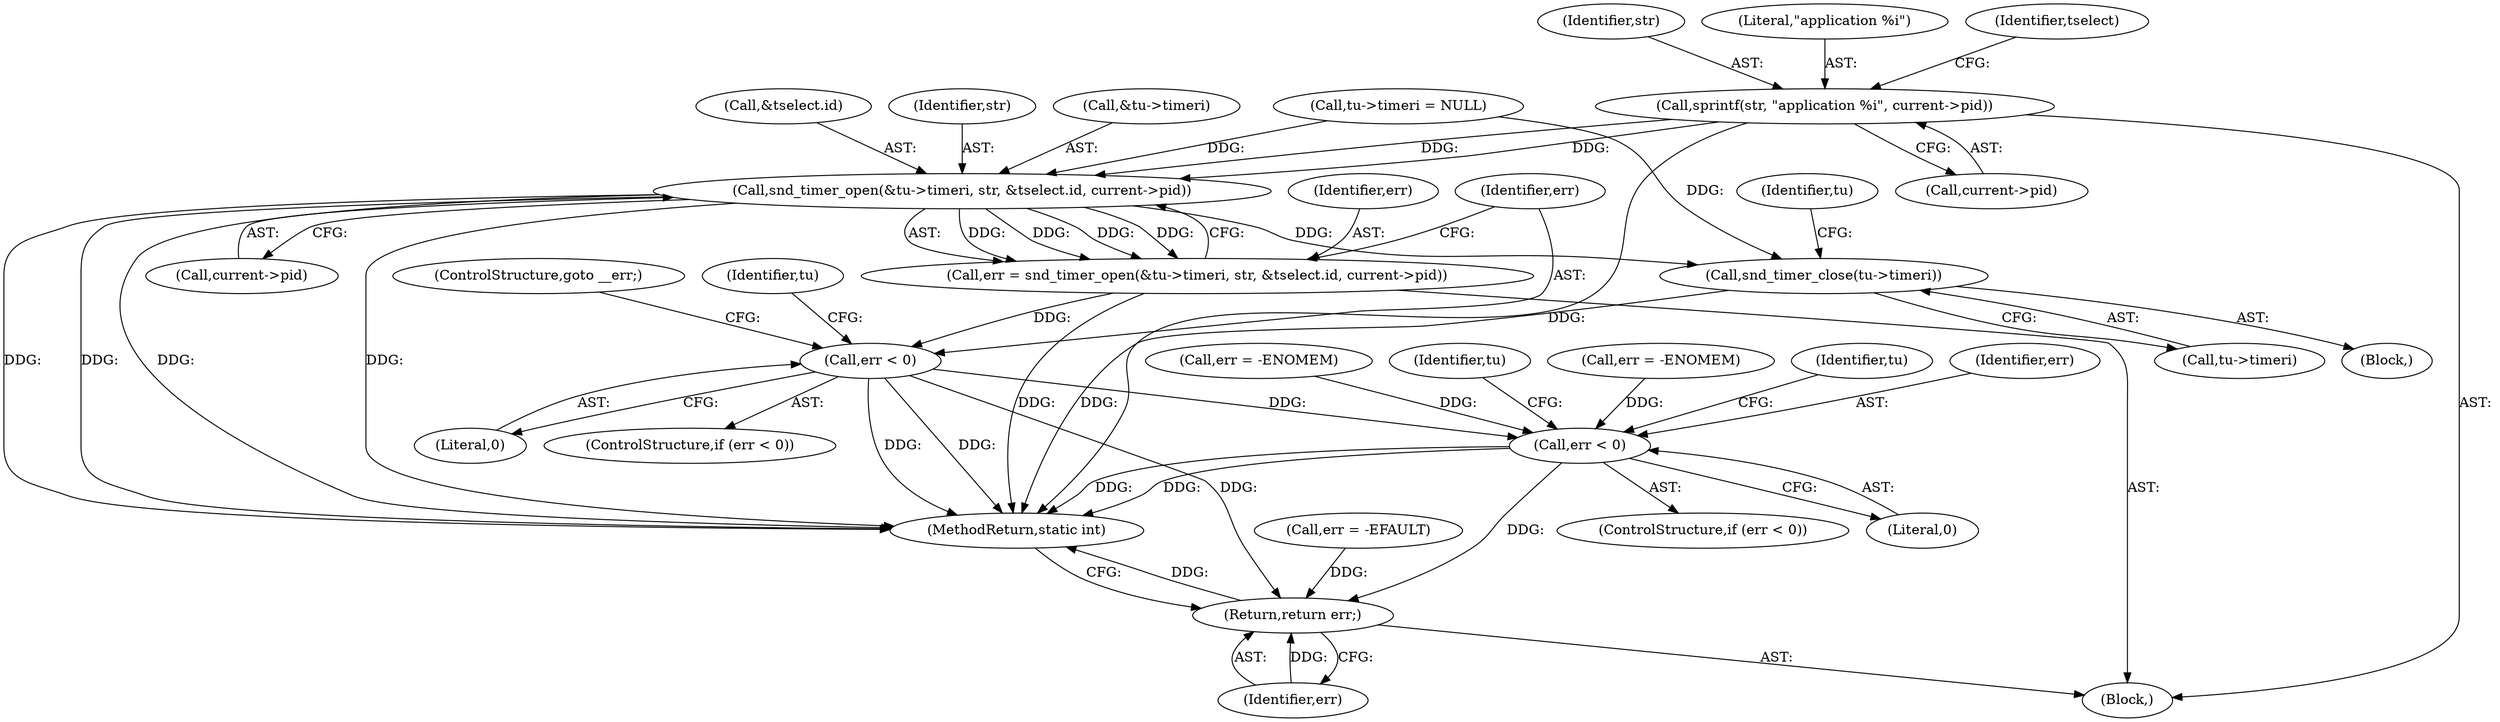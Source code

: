 digraph "0_linux_af368027a49a751d6ff4ee9e3f9961f35bb4fede_2@API" {
"1000148" [label="(Call,sprintf(str, \"application %i\", current->pid))"];
"1000171" [label="(Call,snd_timer_open(&tu->timeri, str, &tselect.id, current->pid))"];
"1000169" [label="(Call,err = snd_timer_open(&tu->timeri, str, &tselect.id, current->pid))"];
"1000185" [label="(Call,err < 0)"];
"1000259" [label="(Call,err < 0)"];
"1000315" [label="(Return,return err;)"];
"1000263" [label="(Call,snd_timer_close(tu->timeri))"];
"1000188" [label="(ControlStructure,goto __err;)"];
"1000316" [label="(Identifier,err)"];
"1000315" [label="(Return,return err;)"];
"1000258" [label="(ControlStructure,if (err < 0))"];
"1000151" [label="(Call,current->pid)"];
"1000186" [label="(Identifier,err)"];
"1000191" [label="(Identifier,tu)"];
"1000177" [label="(Call,&tselect.id)"];
"1000130" [label="(Call,tu->timeri = NULL)"];
"1000143" [label="(Call,err = -EFAULT)"];
"1000277" [label="(Identifier,tu)"];
"1000171" [label="(Call,snd_timer_open(&tu->timeri, str, &tselect.id, current->pid))"];
"1000184" [label="(ControlStructure,if (err < 0))"];
"1000148" [label="(Call,sprintf(str, \"application %i\", current->pid))"];
"1000169" [label="(Call,err = snd_timer_open(&tu->timeri, str, &tselect.id, current->pid))"];
"1000264" [label="(Call,tu->timeri)"];
"1000230" [label="(Call,err = -ENOMEM)"];
"1000187" [label="(Literal,0)"];
"1000265" [label="(Identifier,tu)"];
"1000103" [label="(Block,)"];
"1000149" [label="(Identifier,str)"];
"1000269" [label="(Identifier,tu)"];
"1000263" [label="(Call,snd_timer_close(tu->timeri))"];
"1000176" [label="(Identifier,str)"];
"1000170" [label="(Identifier,err)"];
"1000261" [label="(Literal,0)"];
"1000260" [label="(Identifier,err)"];
"1000317" [label="(MethodReturn,static int)"];
"1000150" [label="(Literal,\"application %i\")"];
"1000259" [label="(Call,err < 0)"];
"1000158" [label="(Identifier,tselect)"];
"1000172" [label="(Call,&tu->timeri)"];
"1000185" [label="(Call,err < 0)"];
"1000262" [label="(Block,)"];
"1000181" [label="(Call,current->pid)"];
"1000254" [label="(Call,err = -ENOMEM)"];
"1000148" -> "1000103"  [label="AST: "];
"1000148" -> "1000151"  [label="CFG: "];
"1000149" -> "1000148"  [label="AST: "];
"1000150" -> "1000148"  [label="AST: "];
"1000151" -> "1000148"  [label="AST: "];
"1000158" -> "1000148"  [label="CFG: "];
"1000148" -> "1000317"  [label="DDG: "];
"1000148" -> "1000171"  [label="DDG: "];
"1000148" -> "1000171"  [label="DDG: "];
"1000171" -> "1000169"  [label="AST: "];
"1000171" -> "1000181"  [label="CFG: "];
"1000172" -> "1000171"  [label="AST: "];
"1000176" -> "1000171"  [label="AST: "];
"1000177" -> "1000171"  [label="AST: "];
"1000181" -> "1000171"  [label="AST: "];
"1000169" -> "1000171"  [label="CFG: "];
"1000171" -> "1000317"  [label="DDG: "];
"1000171" -> "1000317"  [label="DDG: "];
"1000171" -> "1000317"  [label="DDG: "];
"1000171" -> "1000317"  [label="DDG: "];
"1000171" -> "1000169"  [label="DDG: "];
"1000171" -> "1000169"  [label="DDG: "];
"1000171" -> "1000169"  [label="DDG: "];
"1000171" -> "1000169"  [label="DDG: "];
"1000130" -> "1000171"  [label="DDG: "];
"1000171" -> "1000263"  [label="DDG: "];
"1000169" -> "1000103"  [label="AST: "];
"1000170" -> "1000169"  [label="AST: "];
"1000186" -> "1000169"  [label="CFG: "];
"1000169" -> "1000317"  [label="DDG: "];
"1000169" -> "1000185"  [label="DDG: "];
"1000185" -> "1000184"  [label="AST: "];
"1000185" -> "1000187"  [label="CFG: "];
"1000186" -> "1000185"  [label="AST: "];
"1000187" -> "1000185"  [label="AST: "];
"1000188" -> "1000185"  [label="CFG: "];
"1000191" -> "1000185"  [label="CFG: "];
"1000185" -> "1000317"  [label="DDG: "];
"1000185" -> "1000317"  [label="DDG: "];
"1000185" -> "1000259"  [label="DDG: "];
"1000185" -> "1000315"  [label="DDG: "];
"1000259" -> "1000258"  [label="AST: "];
"1000259" -> "1000261"  [label="CFG: "];
"1000260" -> "1000259"  [label="AST: "];
"1000261" -> "1000259"  [label="AST: "];
"1000265" -> "1000259"  [label="CFG: "];
"1000277" -> "1000259"  [label="CFG: "];
"1000259" -> "1000317"  [label="DDG: "];
"1000259" -> "1000317"  [label="DDG: "];
"1000254" -> "1000259"  [label="DDG: "];
"1000230" -> "1000259"  [label="DDG: "];
"1000259" -> "1000315"  [label="DDG: "];
"1000315" -> "1000103"  [label="AST: "];
"1000315" -> "1000316"  [label="CFG: "];
"1000316" -> "1000315"  [label="AST: "];
"1000317" -> "1000315"  [label="CFG: "];
"1000315" -> "1000317"  [label="DDG: "];
"1000316" -> "1000315"  [label="DDG: "];
"1000143" -> "1000315"  [label="DDG: "];
"1000263" -> "1000262"  [label="AST: "];
"1000263" -> "1000264"  [label="CFG: "];
"1000264" -> "1000263"  [label="AST: "];
"1000269" -> "1000263"  [label="CFG: "];
"1000263" -> "1000317"  [label="DDG: "];
"1000130" -> "1000263"  [label="DDG: "];
}
